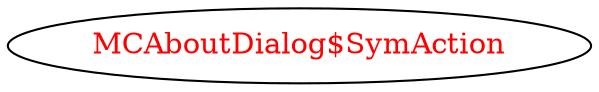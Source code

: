 digraph dependencyGraph {
 concentrate=true;
 ranksep="2.0";
 rankdir="LR"; 
 splines="ortho";
"MCAboutDialog$SymAction" [fontcolor="red"];
}